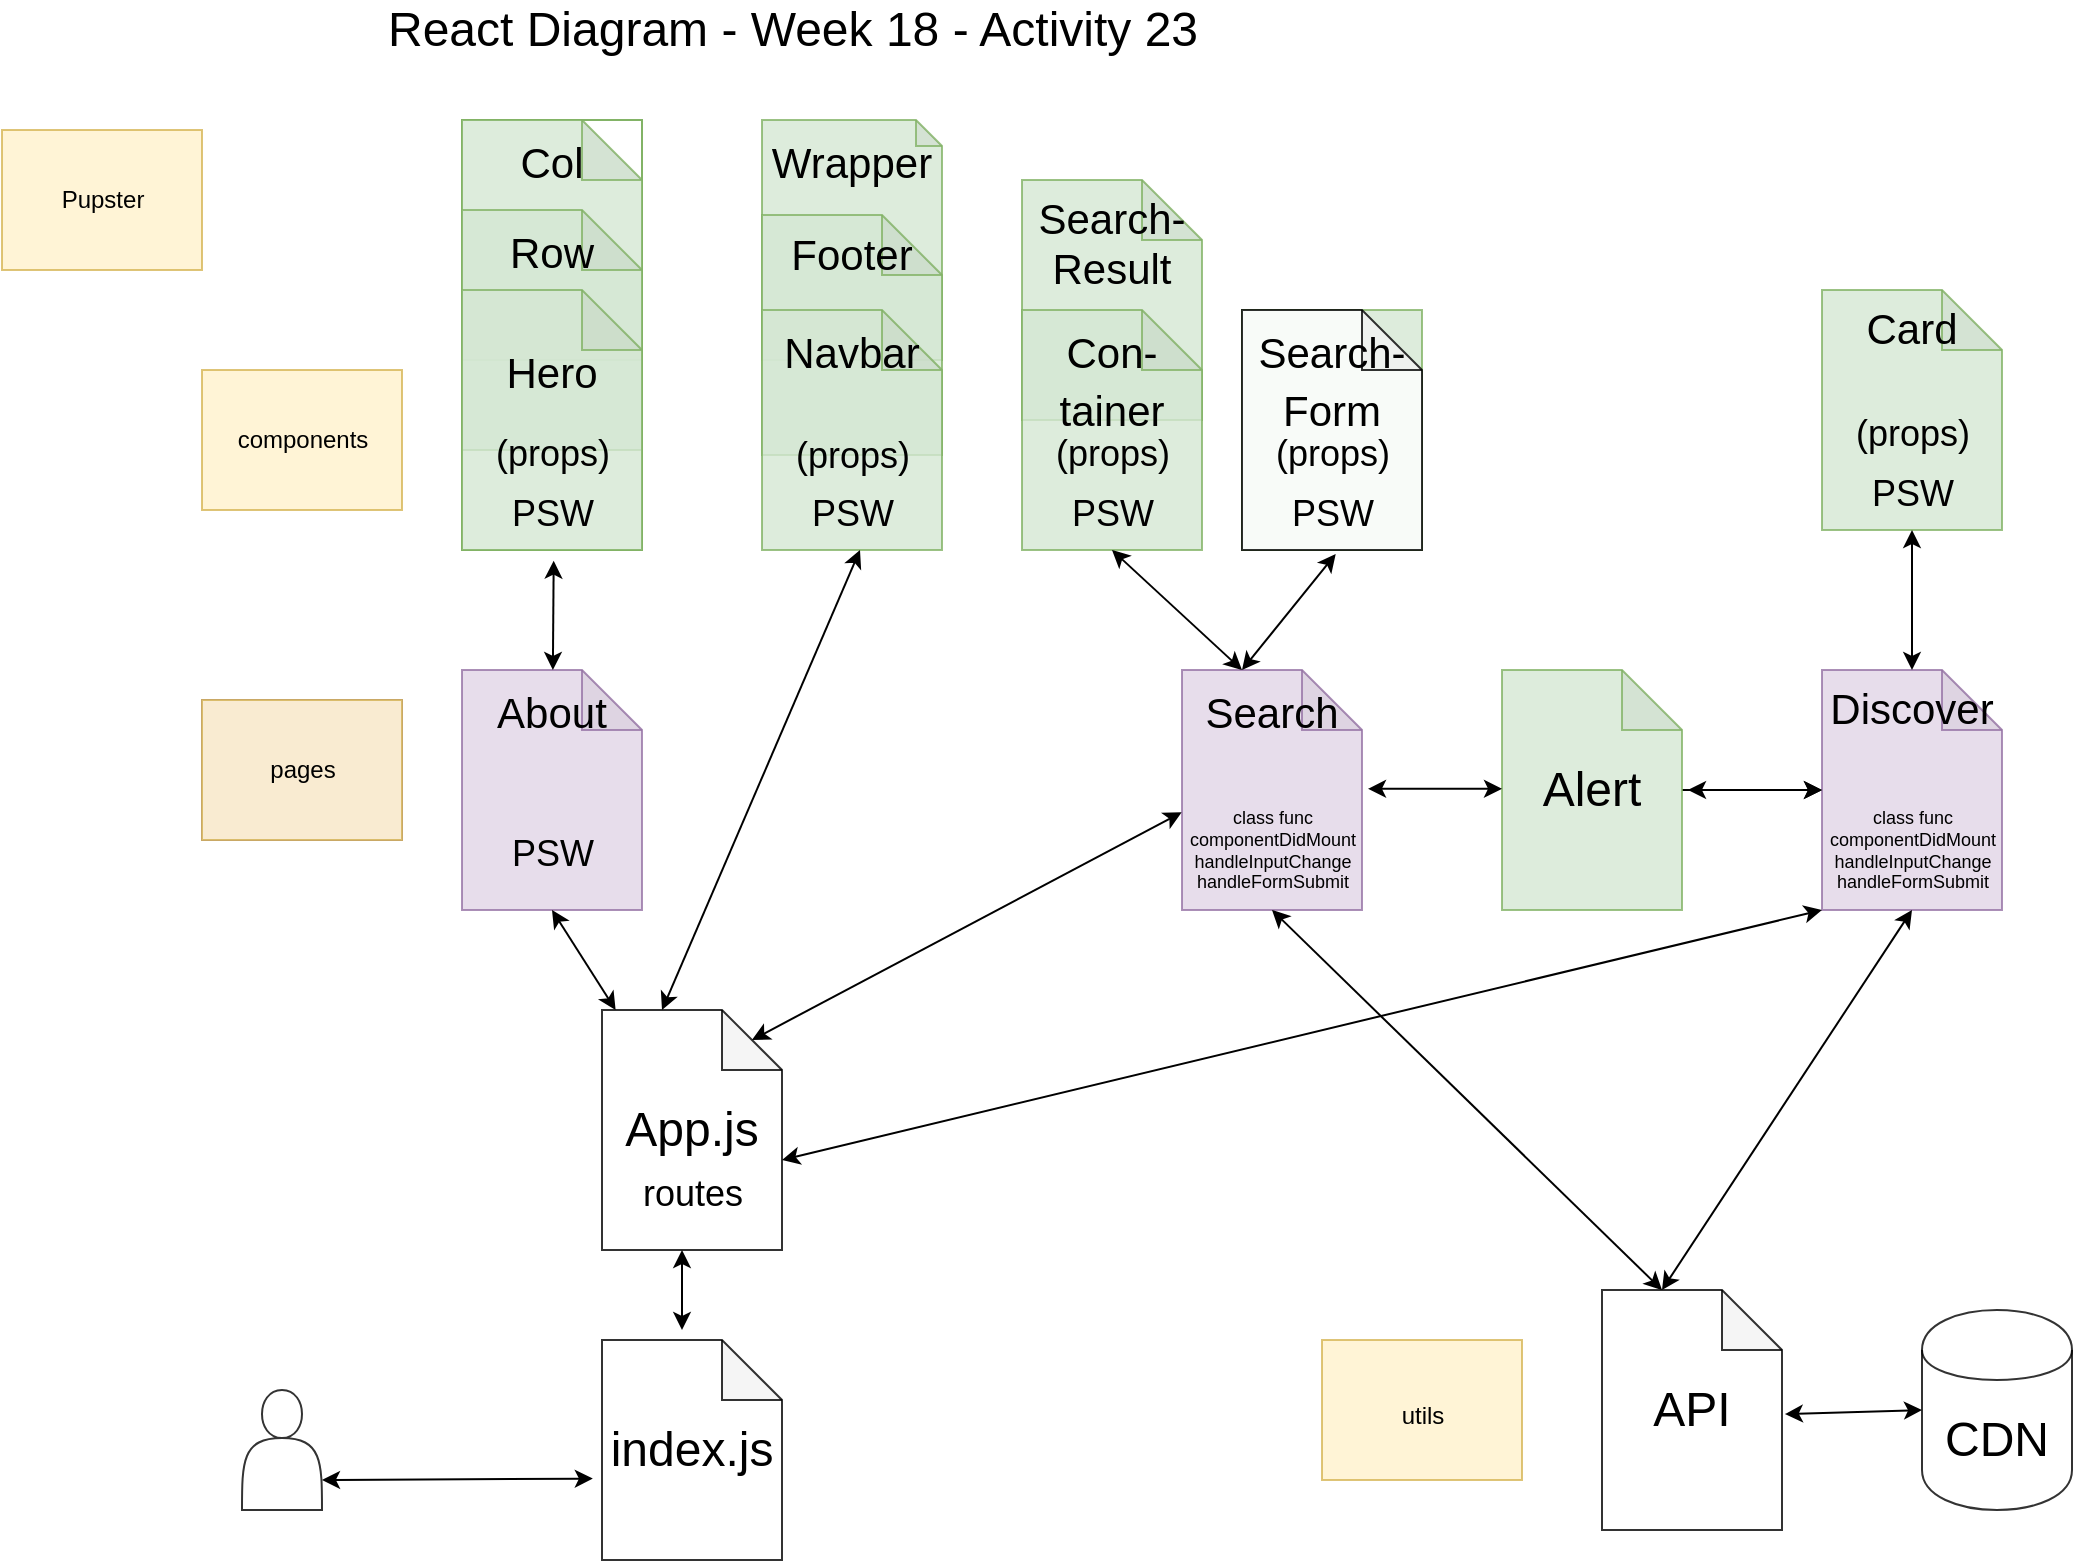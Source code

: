 <mxfile version="13.2.1" type="github">
  <diagram id="ovLufhgYYAJsv14iE1V-" name="Page-1">
    <mxGraphModel dx="1221" dy="940" grid="1" gridSize="10" guides="1" tooltips="1" connect="1" arrows="1" fold="1" page="1" pageScale="1" pageWidth="1100" pageHeight="850" math="0" shadow="0">
      <root>
        <mxCell id="0" />
        <mxCell id="1" parent="0" />
        <mxCell id="mtFovxy9MhyzxlUuzQmF-48" value="&lt;font style=&quot;font-size: 21px&quot;&gt;Wrapper&lt;/font&gt;" style="shape=note;whiteSpace=wrap;html=1;backgroundOutline=1;darkOpacity=0.05;fontSize=24;opacity=80;verticalAlign=top;size=13;fillColor=#d5e8d4;strokeColor=#82b366;" vertex="1" parent="1">
          <mxGeometry x="410" y="65" width="90" height="120" as="geometry" />
        </mxCell>
        <mxCell id="mtFovxy9MhyzxlUuzQmF-2" value="" style="group" vertex="1" connectable="0" parent="1">
          <mxGeometry x="30" y="70" width="100" height="70" as="geometry" />
        </mxCell>
        <mxCell id="yHwTe9zug0kXlLt8LPYq-1" value="" style="rounded=0;whiteSpace=wrap;html=1;fillColor=#fff2cc;strokeColor=#d6b656;opacity=80;movable=0;resizable=0;rotatable=0;deletable=0;editable=0;connectable=0;" parent="mtFovxy9MhyzxlUuzQmF-2" vertex="1">
          <mxGeometry width="100" height="70" as="geometry" />
        </mxCell>
        <mxCell id="mtFovxy9MhyzxlUuzQmF-1" value="Pupster" style="text;html=1;resizable=1;autosize=1;align=center;verticalAlign=middle;points=[];fillColor=none;strokeColor=none;rounded=0;opacity=80;movable=1;rotatable=1;deletable=1;editable=1;connectable=1;container=1;" vertex="1" parent="mtFovxy9MhyzxlUuzQmF-2">
          <mxGeometry x="20" y="25" width="60" height="20" as="geometry" />
        </mxCell>
        <mxCell id="mtFovxy9MhyzxlUuzQmF-3" value="React Diagram - Week 18 - Activity 23" style="text;html=1;resizable=0;autosize=1;align=center;verticalAlign=middle;points=[];fillColor=none;strokeColor=none;rounded=0;opacity=80;fontSize=24;" vertex="1" parent="1">
          <mxGeometry x="215" y="5" width="420" height="30" as="geometry" />
        </mxCell>
        <mxCell id="mtFovxy9MhyzxlUuzQmF-25" value="" style="group" vertex="1" connectable="0" parent="1">
          <mxGeometry x="130" y="190" width="100" height="70" as="geometry" />
        </mxCell>
        <mxCell id="mtFovxy9MhyzxlUuzQmF-26" value="" style="rounded=0;whiteSpace=wrap;html=1;fillColor=#fff2cc;strokeColor=#d6b656;opacity=80;movable=0;resizable=0;rotatable=0;deletable=0;editable=0;connectable=0;" vertex="1" parent="mtFovxy9MhyzxlUuzQmF-25">
          <mxGeometry width="100" height="70" as="geometry" />
        </mxCell>
        <mxCell id="mtFovxy9MhyzxlUuzQmF-27" value="components" style="text;html=1;resizable=1;autosize=1;align=center;verticalAlign=middle;points=[];fillColor=none;strokeColor=none;rounded=0;opacity=80;movable=1;rotatable=1;deletable=1;editable=1;connectable=1;container=1;" vertex="1" parent="mtFovxy9MhyzxlUuzQmF-25">
          <mxGeometry y="25" width="100" height="20" as="geometry" />
        </mxCell>
        <mxCell id="mtFovxy9MhyzxlUuzQmF-31" value="" style="group;fillColor=#e1d5e7;strokeColor=#9673a6;" vertex="1" connectable="0" parent="1">
          <mxGeometry x="130" y="355" width="100" height="70" as="geometry" />
        </mxCell>
        <mxCell id="mtFovxy9MhyzxlUuzQmF-29" value="" style="rounded=0;whiteSpace=wrap;html=1;fillColor=#fff2cc;strokeColor=#d6b656;opacity=80;movable=0;resizable=0;rotatable=0;deletable=0;editable=0;connectable=0;" vertex="1" parent="mtFovxy9MhyzxlUuzQmF-31">
          <mxGeometry width="100" height="70" as="geometry" />
        </mxCell>
        <mxCell id="mtFovxy9MhyzxlUuzQmF-30" value="pages" style="text;html=1;resizable=1;autosize=1;align=center;verticalAlign=middle;points=[];fillColor=none;strokeColor=none;rounded=0;opacity=80;movable=1;rotatable=1;deletable=1;editable=1;connectable=1;container=0;" vertex="1" parent="mtFovxy9MhyzxlUuzQmF-31">
          <mxGeometry x="25" y="25" width="50" height="20" as="geometry" />
        </mxCell>
        <mxCell id="mtFovxy9MhyzxlUuzQmF-33" value="" style="group" vertex="1" connectable="0" parent="1">
          <mxGeometry x="690" y="675" width="100" height="70" as="geometry" />
        </mxCell>
        <mxCell id="mtFovxy9MhyzxlUuzQmF-34" value="" style="rounded=0;whiteSpace=wrap;html=1;fillColor=#fff2cc;strokeColor=#d6b656;opacity=80;movable=0;resizable=0;rotatable=0;deletable=0;editable=0;connectable=0;" vertex="1" parent="mtFovxy9MhyzxlUuzQmF-33">
          <mxGeometry width="100" height="70" as="geometry" />
        </mxCell>
        <mxCell id="mtFovxy9MhyzxlUuzQmF-35" value="utils" style="text;html=1;resizable=1;autosize=1;align=center;verticalAlign=middle;points=[];fillColor=none;strokeColor=none;rounded=0;opacity=80;movable=1;rotatable=1;deletable=1;editable=1;connectable=1;container=1;" vertex="1" parent="mtFovxy9MhyzxlUuzQmF-33">
          <mxGeometry x="25" y="25" width="50" height="25" as="geometry" />
        </mxCell>
        <mxCell id="mtFovxy9MhyzxlUuzQmF-36" value="&lt;font style=&quot;font-size: 21px&quot;&gt;About&lt;/font&gt;" style="shape=note;whiteSpace=wrap;html=1;backgroundOutline=1;darkOpacity=0.05;fontSize=24;opacity=80;fillColor=#e1d5e7;strokeColor=#9673a6;verticalAlign=top;" vertex="1" parent="1">
          <mxGeometry x="260" y="340" width="90" height="120" as="geometry" />
        </mxCell>
        <mxCell id="mtFovxy9MhyzxlUuzQmF-37" value="&lt;font style=&quot;font-size: 21px&quot;&gt;Search&lt;/font&gt;" style="shape=note;whiteSpace=wrap;html=1;backgroundOutline=1;darkOpacity=0.05;fontSize=24;opacity=80;fillColor=#e1d5e7;strokeColor=#9673a6;verticalAlign=top;" vertex="1" parent="1">
          <mxGeometry x="620" y="340" width="90" height="120" as="geometry" />
        </mxCell>
        <mxCell id="mtFovxy9MhyzxlUuzQmF-38" value="Discover" style="shape=note;whiteSpace=wrap;html=1;backgroundOutline=1;darkOpacity=0.05;fontSize=21;opacity=80;fillColor=#e1d5e7;strokeColor=#9673a6;verticalAlign=top;" vertex="1" parent="1">
          <mxGeometry x="940" y="340" width="90" height="120" as="geometry" />
        </mxCell>
        <mxCell id="mtFovxy9MhyzxlUuzQmF-39" value="API" style="shape=note;whiteSpace=wrap;html=1;backgroundOutline=1;darkOpacity=0.05;fontSize=24;opacity=80;" vertex="1" parent="1">
          <mxGeometry x="830" y="650" width="90" height="120" as="geometry" />
        </mxCell>
        <mxCell id="mtFovxy9MhyzxlUuzQmF-40" value="Card" style="shape=note;whiteSpace=wrap;html=1;backgroundOutline=1;darkOpacity=0.05;fontSize=21;opacity=80;verticalAlign=top;fillColor=#d5e8d4;strokeColor=#82b366;" vertex="1" parent="1">
          <mxGeometry x="940" y="150" width="90" height="120" as="geometry" />
        </mxCell>
        <mxCell id="mtFovxy9MhyzxlUuzQmF-99" value="" style="edgeStyle=orthogonalEdgeStyle;rounded=0;orthogonalLoop=1;jettySize=auto;html=1;fontSize=21;" edge="1" parent="1" source="mtFovxy9MhyzxlUuzQmF-41" target="mtFovxy9MhyzxlUuzQmF-38">
          <mxGeometry relative="1" as="geometry" />
        </mxCell>
        <mxCell id="mtFovxy9MhyzxlUuzQmF-41" value="Alert" style="shape=note;whiteSpace=wrap;html=1;backgroundOutline=1;darkOpacity=0.05;fontSize=24;opacity=80;fillColor=#d5e8d4;strokeColor=#82b366;" vertex="1" parent="1">
          <mxGeometry x="780" y="340" width="90" height="120" as="geometry" />
        </mxCell>
        <mxCell id="mtFovxy9MhyzxlUuzQmF-43" value="App.js" style="shape=note;whiteSpace=wrap;html=1;backgroundOutline=1;darkOpacity=0.05;fontSize=24;opacity=80;" vertex="1" parent="1">
          <mxGeometry x="330" y="510" width="90" height="120" as="geometry" />
        </mxCell>
        <mxCell id="mtFovxy9MhyzxlUuzQmF-44" value="Footer" style="shape=note;whiteSpace=wrap;html=1;backgroundOutline=1;darkOpacity=0.05;fontSize=21;opacity=80;verticalAlign=top;fillColor=#d5e8d4;strokeColor=#82b366;" vertex="1" parent="1">
          <mxGeometry x="410" y="112.5" width="90" height="120" as="geometry" />
        </mxCell>
        <mxCell id="mtFovxy9MhyzxlUuzQmF-45" value="&lt;font style=&quot;font-size: 21px&quot;&gt;Navbar&lt;/font&gt;" style="shape=note;whiteSpace=wrap;html=1;backgroundOutline=1;darkOpacity=0.05;fontSize=24;opacity=80;verticalAlign=top;fillColor=#d5e8d4;strokeColor=#82b366;" vertex="1" parent="1">
          <mxGeometry x="410" y="160" width="90" height="120" as="geometry" />
        </mxCell>
        <mxCell id="mtFovxy9MhyzxlUuzQmF-46" value="Search-&lt;br style=&quot;font-size: 21px;&quot;&gt;Result" style="shape=note;whiteSpace=wrap;html=1;backgroundOutline=1;darkOpacity=0.05;fontSize=21;opacity=80;verticalAlign=top;fillColor=#d5e8d4;strokeColor=#82b366;" vertex="1" parent="1">
          <mxGeometry x="540" y="95" width="90" height="120" as="geometry" />
        </mxCell>
        <mxCell id="mtFovxy9MhyzxlUuzQmF-47" value="&lt;font style=&quot;font-size: 21px&quot;&gt;Con-tainer&lt;/font&gt;" style="shape=note;whiteSpace=wrap;html=1;backgroundOutline=1;darkOpacity=0.05;fontSize=24;opacity=80;verticalAlign=top;fillColor=#d5e8d4;strokeColor=#82b366;" vertex="1" parent="1">
          <mxGeometry x="540" y="160" width="90" height="120" as="geometry" />
        </mxCell>
        <mxCell id="mtFovxy9MhyzxlUuzQmF-54" value="" style="group;verticalAlign=top;fillColor=#FFFFFF;strokeColor=#82b366;" vertex="1" connectable="0" parent="1">
          <mxGeometry x="260" y="65" width="90" height="215" as="geometry" />
        </mxCell>
        <mxCell id="mtFovxy9MhyzxlUuzQmF-49" value="&lt;font style=&quot;font-size: 21px&quot;&gt;Col&lt;/font&gt;" style="shape=note;whiteSpace=wrap;html=1;backgroundOutline=1;darkOpacity=0.05;fontSize=24;opacity=80;verticalAlign=top;container=1;fillColor=#d5e8d4;strokeColor=#82b366;" vertex="1" parent="mtFovxy9MhyzxlUuzQmF-54">
          <mxGeometry width="90" height="120" as="geometry" />
        </mxCell>
        <mxCell id="mtFovxy9MhyzxlUuzQmF-51" value="&lt;font style=&quot;font-size: 21px&quot;&gt;Row&lt;/font&gt;" style="shape=note;whiteSpace=wrap;html=1;backgroundOutline=1;darkOpacity=0.05;fontSize=24;opacity=80;verticalAlign=top;fillColor=#d5e8d4;strokeColor=#82b366;" vertex="1" parent="mtFovxy9MhyzxlUuzQmF-54">
          <mxGeometry y="45" width="90" height="120" as="geometry" />
        </mxCell>
        <mxCell id="mtFovxy9MhyzxlUuzQmF-50" value="&lt;p style=&quot;line-height: 80%&quot;&gt;&lt;font style=&quot;font-size: 21px&quot;&gt;Hero&lt;/font&gt;&lt;br&gt;&lt;/p&gt;" style="shape=note;whiteSpace=wrap;html=1;backgroundOutline=1;darkOpacity=0.05;fontSize=24;opacity=80;labelPosition=center;verticalLabelPosition=middle;align=center;verticalAlign=top;fillColor=#d5e8d4;strokeColor=#82b366;" vertex="1" parent="mtFovxy9MhyzxlUuzQmF-54">
          <mxGeometry y="85" width="90" height="130" as="geometry" />
        </mxCell>
        <mxCell id="mtFovxy9MhyzxlUuzQmF-74" value="" style="group" vertex="1" connectable="0" parent="mtFovxy9MhyzxlUuzQmF-54">
          <mxGeometry x="10" y="145" width="70" height="70" as="geometry" />
        </mxCell>
        <mxCell id="mtFovxy9MhyzxlUuzQmF-57" value="&lt;font style=&quot;font-size: 18px&quot;&gt;(props)&lt;/font&gt;" style="text;html=1;resizable=0;autosize=1;align=center;verticalAlign=middle;points=[];fillColor=none;strokeColor=none;rounded=0;fontSize=24;opacity=80;" vertex="1" parent="mtFovxy9MhyzxlUuzQmF-74">
          <mxGeometry width="70" height="40" as="geometry" />
        </mxCell>
        <mxCell id="mtFovxy9MhyzxlUuzQmF-58" value="&lt;span style=&quot;font-size: 18px&quot;&gt;PSW&lt;/span&gt;&lt;span style=&quot;color: rgba(0 , 0 , 0 , 0) ; font-family: monospace ; font-size: 0px&quot;&gt;%3CmxGraphModel%3E%3Croot%3E%3CmxCell%20id%3D%220%22%2F%3E%3CmxCell%20id%3D%221%22%20parent%3D%220%22%2F%3E%3CmxCell%20id%3D%222%22%20value%3D%22%26lt%3Bfont%20style%3D%26quot%3Bfont-size%3A%2018px%26quot%3B%26gt%3B(props)%26lt%3B%2Ffont%26gt%3B%22%20style%3D%22text%3Bhtml%3D1%3Bresizable%3D0%3Bautosize%3D1%3Balign%3Dcenter%3BverticalAlign%3Dmiddle%3Bpoints%3D%5B%5D%3BfillColor%3Dnone%3BstrokeColor%3Dnone%3Brounded%3D0%3BfontSize%3D24%3Bopacity%3D80%3B%22%20vertex%3D%221%22%20parent%3D%221%22%3E%3CmxGeometry%20x%3D%22270%22%20y%3D%22260%22%20width%3D%2270%22%20height%3D%2240%22%20as%3D%22geometry%22%2F%3E%3C%2FmxCell%3E%3C%2Froot%3E%3C%2FmxGraphModel%3E&lt;/span&gt;" style="text;html=1;resizable=0;autosize=1;align=center;verticalAlign=middle;points=[];fillColor=none;strokeColor=none;rounded=0;fontSize=24;opacity=80;" vertex="1" parent="mtFovxy9MhyzxlUuzQmF-74">
          <mxGeometry x="5" y="30" width="60" height="40" as="geometry" />
        </mxCell>
        <mxCell id="mtFovxy9MhyzxlUuzQmF-60" value="" style="endArrow=classic;startArrow=classic;html=1;fontSize=24;entryX=0.5;entryY=1;entryDx=0;entryDy=0;entryPerimeter=0;exitX=0;exitY=0;exitDx=30;exitDy=0;exitPerimeter=0;" edge="1" parent="1" source="mtFovxy9MhyzxlUuzQmF-39" target="mtFovxy9MhyzxlUuzQmF-38">
          <mxGeometry width="50" height="50" relative="1" as="geometry">
            <mxPoint x="260" y="590" as="sourcePoint" />
            <mxPoint x="310" y="540" as="targetPoint" />
          </mxGeometry>
        </mxCell>
        <mxCell id="mtFovxy9MhyzxlUuzQmF-61" value="" style="endArrow=classic;startArrow=classic;html=1;fontSize=24;exitX=0;exitY=0;exitDx=30;exitDy=0;exitPerimeter=0;entryX=0.5;entryY=1;entryDx=0;entryDy=0;entryPerimeter=0;" edge="1" parent="1" source="mtFovxy9MhyzxlUuzQmF-39" target="mtFovxy9MhyzxlUuzQmF-37">
          <mxGeometry width="50" height="50" relative="1" as="geometry">
            <mxPoint x="340" y="710" as="sourcePoint" />
            <mxPoint x="670" y="495" as="targetPoint" />
          </mxGeometry>
        </mxCell>
        <mxCell id="mtFovxy9MhyzxlUuzQmF-62" value="" style="endArrow=classic;startArrow=classic;html=1;fontSize=24;entryX=0.514;entryY=1.134;entryDx=0;entryDy=0;entryPerimeter=0;" edge="1" parent="1" source="mtFovxy9MhyzxlUuzQmF-36" target="mtFovxy9MhyzxlUuzQmF-58">
          <mxGeometry width="50" height="50" relative="1" as="geometry">
            <mxPoint x="260" y="400" as="sourcePoint" />
            <mxPoint x="310" y="350" as="targetPoint" />
          </mxGeometry>
        </mxCell>
        <mxCell id="mtFovxy9MhyzxlUuzQmF-65" value="index.js" style="shape=note;whiteSpace=wrap;html=1;backgroundOutline=1;darkOpacity=0.05;fontSize=24;opacity=80;" vertex="1" parent="1">
          <mxGeometry x="330" y="675" width="90" height="110" as="geometry" />
        </mxCell>
        <mxCell id="mtFovxy9MhyzxlUuzQmF-66" value="" style="endArrow=classic;startArrow=classic;html=1;fontSize=24;" edge="1" parent="1">
          <mxGeometry width="50" height="50" relative="1" as="geometry">
            <mxPoint x="370" y="670" as="sourcePoint" />
            <mxPoint x="370" y="630" as="targetPoint" />
          </mxGeometry>
        </mxCell>
        <mxCell id="mtFovxy9MhyzxlUuzQmF-68" value="" style="endArrow=classic;startArrow=classic;html=1;fontSize=24;entryX=0.5;entryY=1;entryDx=0;entryDy=0;entryPerimeter=0;" edge="1" parent="1" source="mtFovxy9MhyzxlUuzQmF-43" target="mtFovxy9MhyzxlUuzQmF-36">
          <mxGeometry width="50" height="50" relative="1" as="geometry">
            <mxPoint x="460" y="490" as="sourcePoint" />
            <mxPoint x="510" y="440" as="targetPoint" />
          </mxGeometry>
        </mxCell>
        <mxCell id="mtFovxy9MhyzxlUuzQmF-70" value="&lt;span style=&quot;font-size: 18px&quot;&gt;PSW&lt;/span&gt;&lt;span style=&quot;color: rgba(0 , 0 , 0 , 0) ; font-family: monospace ; font-size: 0px&quot;&gt;%3CmxGraphModel%3E%3Croot%3E%3CmxCell%20id%3D%220%22%2F%3E%3CmxCell%20id%3D%221%22%20parent%3D%220%22%2F%3E%3CmxCell%20id%3D%222%22%20value%3D%22%26lt%3Bfont%20style%3D%26quot%3Bfont-size%3A%2018px%26quot%3B%26gt%3B(props)%26lt%3B%2Ffont%26gt%3B%22%20style%3D%22text%3Bhtml%3D1%3Bresizable%3D0%3Bautosize%3D1%3Balign%3Dcenter%3BverticalAlign%3Dmiddle%3Bpoints%3D%5B%5D%3BfillColor%3Dnone%3BstrokeColor%3Dnone%3Brounded%3D0%3BfontSize%3D24%3Bopacity%3D80%3B%22%20vertex%3D%221%22%20parent%3D%221%22%3E%3CmxGeometry%20x%3D%22270%22%20y%3D%22260%22%20width%3D%2270%22%20height%3D%2240%22%20as%3D%22geometry%22%2F%3E%3C%2FmxCell%3E%3C%2Froot%3E%3C%2FmxGraphModel%3E&lt;/span&gt;" style="text;html=1;resizable=0;autosize=1;align=center;verticalAlign=middle;points=[];fillColor=none;strokeColor=none;rounded=0;fontSize=24;opacity=80;" vertex="1" parent="1">
          <mxGeometry x="275" y="410" width="60" height="40" as="geometry" />
        </mxCell>
        <mxCell id="mtFovxy9MhyzxlUuzQmF-71" value="" style="endArrow=classic;startArrow=classic;html=1;fontSize=24;entryX=-0.002;entryY=0.593;entryDx=0;entryDy=0;entryPerimeter=0;exitX=0;exitY=0;exitDx=75;exitDy=15;exitPerimeter=0;" edge="1" parent="1" source="mtFovxy9MhyzxlUuzQmF-43" target="mtFovxy9MhyzxlUuzQmF-37">
          <mxGeometry width="50" height="50" relative="1" as="geometry">
            <mxPoint x="230" y="520" as="sourcePoint" />
            <mxPoint x="510" y="440" as="targetPoint" />
          </mxGeometry>
        </mxCell>
        <mxCell id="mtFovxy9MhyzxlUuzQmF-75" value="" style="group;verticalAlign=top;" vertex="1" connectable="0" parent="1">
          <mxGeometry x="420" y="210" width="70" height="70" as="geometry" />
        </mxCell>
        <mxCell id="mtFovxy9MhyzxlUuzQmF-76" value="&lt;span style=&quot;font-size: 18px&quot;&gt;(props)&lt;/span&gt;" style="text;html=1;resizable=0;autosize=1;align=center;verticalAlign=top;points=[];fillColor=none;strokeColor=none;rounded=0;fontSize=24;opacity=80;" vertex="1" parent="mtFovxy9MhyzxlUuzQmF-75">
          <mxGeometry width="70" height="40" as="geometry" />
        </mxCell>
        <mxCell id="mtFovxy9MhyzxlUuzQmF-77" value="&lt;span style=&quot;font-size: 18px&quot;&gt;PSW&lt;/span&gt;&lt;span style=&quot;color: rgba(0 , 0 , 0 , 0) ; font-family: monospace ; font-size: 0px&quot;&gt;%3CmxGraphModel%3E%3Croot%3E%3CmxCell%20id%3D%220%22%2F%3E%3CmxCell%20id%3D%221%22%20parent%3D%220%22%2F%3E%3CmxCell%20id%3D%222%22%20value%3D%22%26lt%3Bfont%20style%3D%26quot%3Bfont-size%3A%2018px%26quot%3B%26gt%3B(props)%26lt%3B%2Ffont%26gt%3B%22%20style%3D%22text%3Bhtml%3D1%3Bresizable%3D0%3Bautosize%3D1%3Balign%3Dcenter%3BverticalAlign%3Dmiddle%3Bpoints%3D%5B%5D%3BfillColor%3Dnone%3BstrokeColor%3Dnone%3Brounded%3D0%3BfontSize%3D24%3Bopacity%3D80%3B%22%20vertex%3D%221%22%20parent%3D%221%22%3E%3CmxGeometry%20x%3D%22270%22%20y%3D%22260%22%20width%3D%2270%22%20height%3D%2240%22%20as%3D%22geometry%22%2F%3E%3C%2FmxCell%3E%3C%2Froot%3E%3C%2FmxGraphModel%3E&lt;/span&gt;" style="text;html=1;resizable=0;autosize=1;align=center;verticalAlign=middle;points=[];fillColor=none;strokeColor=none;rounded=0;fontSize=24;opacity=80;" vertex="1" parent="mtFovxy9MhyzxlUuzQmF-75">
          <mxGeometry x="5" y="30" width="60" height="40" as="geometry" />
        </mxCell>
        <mxCell id="mtFovxy9MhyzxlUuzQmF-78" value="" style="endArrow=classic;startArrow=classic;html=1;fontSize=24;exitX=0;exitY=0;exitDx=30;exitDy=0;exitPerimeter=0;" edge="1" parent="1" source="mtFovxy9MhyzxlUuzQmF-43">
          <mxGeometry width="50" height="50" relative="1" as="geometry">
            <mxPoint x="230" y="520" as="sourcePoint" />
            <mxPoint x="459" y="280" as="targetPoint" />
          </mxGeometry>
        </mxCell>
        <mxCell id="mtFovxy9MhyzxlUuzQmF-80" value="" style="endArrow=classic;startArrow=classic;html=1;fontSize=24;entryX=0;entryY=1;entryDx=0;entryDy=0;entryPerimeter=0;exitX=0;exitY=0;exitDx=90;exitDy=75;exitPerimeter=0;" edge="1" parent="1" source="mtFovxy9MhyzxlUuzQmF-43" target="mtFovxy9MhyzxlUuzQmF-38">
          <mxGeometry width="50" height="50" relative="1" as="geometry">
            <mxPoint x="415" y="535" as="sourcePoint" />
            <mxPoint x="629.82" y="421.16" as="targetPoint" />
          </mxGeometry>
        </mxCell>
        <mxCell id="mtFovxy9MhyzxlUuzQmF-81" value="" style="shape=actor;whiteSpace=wrap;html=1;fontSize=24;opacity=80;" vertex="1" parent="1">
          <mxGeometry x="150" y="700" width="40" height="60" as="geometry" />
        </mxCell>
        <mxCell id="mtFovxy9MhyzxlUuzQmF-82" value="" style="endArrow=classic;startArrow=classic;html=1;fontSize=24;entryX=-0.051;entryY=0.63;entryDx=0;entryDy=0;entryPerimeter=0;" edge="1" parent="1" target="mtFovxy9MhyzxlUuzQmF-65">
          <mxGeometry width="50" height="50" relative="1" as="geometry">
            <mxPoint x="190" y="745" as="sourcePoint" />
            <mxPoint x="240" y="695" as="targetPoint" />
          </mxGeometry>
        </mxCell>
        <mxCell id="mtFovxy9MhyzxlUuzQmF-83" value="CDN" style="shape=cylinder;whiteSpace=wrap;html=1;boundedLbl=1;backgroundOutline=1;fontSize=24;opacity=80;" vertex="1" parent="1">
          <mxGeometry x="990" y="660" width="75" height="100" as="geometry" />
        </mxCell>
        <mxCell id="mtFovxy9MhyzxlUuzQmF-85" value="&lt;span style=&quot;font-size: 18px&quot;&gt;routes&lt;/span&gt;" style="text;html=1;resizable=0;autosize=1;align=center;verticalAlign=middle;points=[];fillColor=none;strokeColor=none;rounded=0;fontSize=24;opacity=80;" vertex="1" parent="1">
          <mxGeometry x="340" y="580" width="70" height="40" as="geometry" />
        </mxCell>
        <mxCell id="mtFovxy9MhyzxlUuzQmF-86" value="&lt;span style=&quot;font-size: 9px;&quot;&gt;class func&lt;br style=&quot;font-size: 9px;&quot;&gt;componentDidMount&lt;br style=&quot;font-size: 9px;&quot;&gt;handleInputChange&lt;br style=&quot;font-size: 9px;&quot;&gt;handleFormSubmit&lt;br style=&quot;font-size: 9px;&quot;&gt;&lt;/span&gt;" style="text;html=1;resizable=0;autosize=1;align=center;verticalAlign=middle;points=[];fillColor=none;strokeColor=none;rounded=0;fontSize=9;opacity=80;" vertex="1" parent="1">
          <mxGeometry x="615" y="405" width="100" height="50" as="geometry" />
        </mxCell>
        <mxCell id="mtFovxy9MhyzxlUuzQmF-87" value="" style="group" vertex="1" connectable="0" parent="1">
          <mxGeometry x="550" y="210" width="70" height="70" as="geometry" />
        </mxCell>
        <mxCell id="mtFovxy9MhyzxlUuzQmF-88" value="&lt;font style=&quot;font-size: 18px&quot;&gt;(props)&lt;/font&gt;" style="text;html=1;resizable=0;autosize=1;align=center;verticalAlign=middle;points=[];fillColor=none;strokeColor=none;rounded=0;fontSize=24;opacity=80;" vertex="1" parent="mtFovxy9MhyzxlUuzQmF-87">
          <mxGeometry width="70" height="40" as="geometry" />
        </mxCell>
        <mxCell id="mtFovxy9MhyzxlUuzQmF-89" value="&lt;span style=&quot;font-size: 18px&quot;&gt;PSW&lt;/span&gt;&lt;span style=&quot;color: rgba(0 , 0 , 0 , 0) ; font-family: monospace ; font-size: 0px&quot;&gt;%3CmxGraphModel%3E%3Croot%3E%3CmxCell%20id%3D%220%22%2F%3E%3CmxCell%20id%3D%221%22%20parent%3D%220%22%2F%3E%3CmxCell%20id%3D%222%22%20value%3D%22%26lt%3Bfont%20style%3D%26quot%3Bfont-size%3A%2018px%26quot%3B%26gt%3B(props)%26lt%3B%2Ffont%26gt%3B%22%20style%3D%22text%3Bhtml%3D1%3Bresizable%3D0%3Bautosize%3D1%3Balign%3Dcenter%3BverticalAlign%3Dmiddle%3Bpoints%3D%5B%5D%3BfillColor%3Dnone%3BstrokeColor%3Dnone%3Brounded%3D0%3BfontSize%3D24%3Bopacity%3D80%3B%22%20vertex%3D%221%22%20parent%3D%221%22%3E%3CmxGeometry%20x%3D%22270%22%20y%3D%22260%22%20width%3D%2270%22%20height%3D%2240%22%20as%3D%22geometry%22%2F%3E%3C%2FmxCell%3E%3C%2Froot%3E%3C%2FmxGraphModel%3E&lt;/span&gt;" style="text;html=1;resizable=0;autosize=1;align=center;verticalAlign=middle;points=[];fillColor=none;strokeColor=none;rounded=0;fontSize=24;opacity=80;" vertex="1" parent="mtFovxy9MhyzxlUuzQmF-87">
          <mxGeometry x="5" y="30" width="60" height="40" as="geometry" />
        </mxCell>
        <mxCell id="mtFovxy9MhyzxlUuzQmF-90" value="" style="endArrow=classic;startArrow=classic;html=1;fontSize=24;entryX=0;entryY=0;entryDx=30;entryDy=0;entryPerimeter=0;" edge="1" parent="1" target="mtFovxy9MhyzxlUuzQmF-37">
          <mxGeometry width="50" height="50" relative="1" as="geometry">
            <mxPoint x="585" y="280" as="sourcePoint" />
            <mxPoint x="640" y="330" as="targetPoint" />
          </mxGeometry>
        </mxCell>
        <mxCell id="mtFovxy9MhyzxlUuzQmF-95" value="" style="group;fillColor=#d5e8d4;strokeColor=#82b366;opacity=80;" vertex="1" connectable="0" parent="1">
          <mxGeometry x="650" y="160" width="90" height="120" as="geometry" />
        </mxCell>
        <mxCell id="mtFovxy9MhyzxlUuzQmF-42" value="&lt;font style=&quot;font-size: 21px&quot;&gt;Search-Form&lt;/font&gt;" style="shape=note;whiteSpace=wrap;html=1;backgroundOutline=1;darkOpacity=0.05;fontSize=24;opacity=80;verticalAlign=top;" vertex="1" parent="mtFovxy9MhyzxlUuzQmF-95">
          <mxGeometry width="90" height="120" as="geometry" />
        </mxCell>
        <mxCell id="mtFovxy9MhyzxlUuzQmF-91" value="" style="group" vertex="1" connectable="0" parent="mtFovxy9MhyzxlUuzQmF-95">
          <mxGeometry x="10" y="50" width="70" height="70" as="geometry" />
        </mxCell>
        <mxCell id="mtFovxy9MhyzxlUuzQmF-92" value="&lt;font style=&quot;font-size: 18px&quot;&gt;(props)&lt;/font&gt;" style="text;html=1;resizable=0;autosize=1;align=center;verticalAlign=middle;points=[];fillColor=none;strokeColor=none;rounded=0;fontSize=24;opacity=80;" vertex="1" parent="mtFovxy9MhyzxlUuzQmF-91">
          <mxGeometry width="70" height="40" as="geometry" />
        </mxCell>
        <mxCell id="mtFovxy9MhyzxlUuzQmF-93" value="&lt;span style=&quot;font-size: 18px&quot;&gt;PSW&lt;/span&gt;&lt;span style=&quot;color: rgba(0 , 0 , 0 , 0) ; font-family: monospace ; font-size: 0px&quot;&gt;%3CmxGraphModel%3E%3Croot%3E%3CmxCell%20id%3D%220%22%2F%3E%3CmxCell%20id%3D%221%22%20parent%3D%220%22%2F%3E%3CmxCell%20id%3D%222%22%20value%3D%22%26lt%3Bfont%20style%3D%26quot%3Bfont-size%3A%2018px%26quot%3B%26gt%3B(props)%26lt%3B%2Ffont%26gt%3B%22%20style%3D%22text%3Bhtml%3D1%3Bresizable%3D0%3Bautosize%3D1%3Balign%3Dcenter%3BverticalAlign%3Dmiddle%3Bpoints%3D%5B%5D%3BfillColor%3Dnone%3BstrokeColor%3Dnone%3Brounded%3D0%3BfontSize%3D24%3Bopacity%3D80%3B%22%20vertex%3D%221%22%20parent%3D%221%22%3E%3CmxGeometry%20x%3D%22270%22%20y%3D%22260%22%20width%3D%2270%22%20height%3D%2240%22%20as%3D%22geometry%22%2F%3E%3C%2FmxCell%3E%3C%2Froot%3E%3C%2FmxGraphModel%3E&lt;/span&gt;" style="text;html=1;resizable=0;autosize=1;align=center;verticalAlign=middle;points=[];fillColor=none;strokeColor=none;rounded=0;fontSize=24;opacity=80;" vertex="1" parent="mtFovxy9MhyzxlUuzQmF-91">
          <mxGeometry x="5" y="30" width="60" height="40" as="geometry" />
        </mxCell>
        <mxCell id="mtFovxy9MhyzxlUuzQmF-96" value="" style="endArrow=classic;startArrow=classic;html=1;fontSize=24;entryX=0;entryY=0;entryDx=30;entryDy=0;entryPerimeter=0;exitX=0.531;exitY=1.051;exitDx=0;exitDy=0;exitPerimeter=0;" edge="1" parent="1" source="mtFovxy9MhyzxlUuzQmF-93" target="mtFovxy9MhyzxlUuzQmF-37">
          <mxGeometry width="50" height="50" relative="1" as="geometry">
            <mxPoint x="595" y="290" as="sourcePoint" />
            <mxPoint x="660" y="350" as="targetPoint" />
          </mxGeometry>
        </mxCell>
        <mxCell id="mtFovxy9MhyzxlUuzQmF-98" value="" style="endArrow=classic;startArrow=classic;html=1;fontSize=24;exitX=0;exitY=0.5;exitDx=0;exitDy=0;exitPerimeter=0;" edge="1" parent="1" source="mtFovxy9MhyzxlUuzQmF-38">
          <mxGeometry width="50" height="50" relative="1" as="geometry">
            <mxPoint x="920.0" y="352.04" as="sourcePoint" />
            <mxPoint x="873" y="400" as="targetPoint" />
          </mxGeometry>
        </mxCell>
        <mxCell id="mtFovxy9MhyzxlUuzQmF-101" value="" style="endArrow=classic;startArrow=classic;html=1;fontSize=24;exitX=0;exitY=0.5;exitDx=0;exitDy=0;exitPerimeter=0;" edge="1" parent="1">
          <mxGeometry width="50" height="50" relative="1" as="geometry">
            <mxPoint x="780" y="399.41" as="sourcePoint" />
            <mxPoint x="713" y="399.41" as="targetPoint" />
          </mxGeometry>
        </mxCell>
        <mxCell id="mtFovxy9MhyzxlUuzQmF-102" value="&lt;span style=&quot;font-size: 9px;&quot;&gt;class func&lt;br style=&quot;font-size: 9px;&quot;&gt;componentDidMount&lt;br style=&quot;font-size: 9px;&quot;&gt;handleInputChange&lt;br style=&quot;font-size: 9px;&quot;&gt;handleFormSubmit&lt;br style=&quot;font-size: 9px;&quot;&gt;&lt;/span&gt;" style="text;html=1;resizable=0;autosize=1;align=center;verticalAlign=middle;points=[];fillColor=none;strokeColor=none;rounded=0;fontSize=9;opacity=80;" vertex="1" parent="1">
          <mxGeometry x="935" y="405" width="100" height="50" as="geometry" />
        </mxCell>
        <mxCell id="mtFovxy9MhyzxlUuzQmF-105" value="" style="endArrow=classic;startArrow=classic;html=1;fontSize=24;exitX=1.016;exitY=0.517;exitDx=0;exitDy=0;exitPerimeter=0;entryX=0;entryY=0.5;entryDx=0;entryDy=0;" edge="1" parent="1" source="mtFovxy9MhyzxlUuzQmF-39" target="mtFovxy9MhyzxlUuzQmF-83">
          <mxGeometry width="50" height="50" relative="1" as="geometry">
            <mxPoint x="870" y="660" as="sourcePoint" />
            <mxPoint x="995" y="470" as="targetPoint" />
          </mxGeometry>
        </mxCell>
        <mxCell id="mtFovxy9MhyzxlUuzQmF-111" value="" style="endArrow=classic;startArrow=classic;html=1;fontSize=24;entryX=0.5;entryY=0;entryDx=0;entryDy=0;entryPerimeter=0;exitX=0.5;exitY=1;exitDx=0;exitDy=0;exitPerimeter=0;" edge="1" parent="1" source="mtFovxy9MhyzxlUuzQmF-40" target="mtFovxy9MhyzxlUuzQmF-38">
          <mxGeometry width="50" height="50" relative="1" as="geometry">
            <mxPoint x="706.86" y="292.04" as="sourcePoint" />
            <mxPoint x="660.0" y="350" as="targetPoint" />
          </mxGeometry>
        </mxCell>
        <mxCell id="mtFovxy9MhyzxlUuzQmF-112" value="" style="group" vertex="1" connectable="0" parent="1">
          <mxGeometry x="950" y="200" width="70" height="70" as="geometry" />
        </mxCell>
        <mxCell id="mtFovxy9MhyzxlUuzQmF-113" value="&lt;font style=&quot;font-size: 18px&quot;&gt;(props)&lt;/font&gt;" style="text;html=1;resizable=0;autosize=1;align=center;verticalAlign=middle;points=[];fillColor=none;strokeColor=none;rounded=0;fontSize=24;opacity=80;" vertex="1" parent="mtFovxy9MhyzxlUuzQmF-112">
          <mxGeometry width="70" height="40" as="geometry" />
        </mxCell>
        <mxCell id="mtFovxy9MhyzxlUuzQmF-114" value="&lt;span style=&quot;font-size: 18px&quot;&gt;PSW&lt;/span&gt;&lt;span style=&quot;color: rgba(0 , 0 , 0 , 0) ; font-family: monospace ; font-size: 0px&quot;&gt;%3CmxGraphModel%3E%3Croot%3E%3CmxCell%20id%3D%220%22%2F%3E%3CmxCell%20id%3D%221%22%20parent%3D%220%22%2F%3E%3CmxCell%20id%3D%222%22%20value%3D%22%26lt%3Bfont%20style%3D%26quot%3Bfont-size%3A%2018px%26quot%3B%26gt%3B(props)%26lt%3B%2Ffont%26gt%3B%22%20style%3D%22text%3Bhtml%3D1%3Bresizable%3D0%3Bautosize%3D1%3Balign%3Dcenter%3BverticalAlign%3Dmiddle%3Bpoints%3D%5B%5D%3BfillColor%3Dnone%3BstrokeColor%3Dnone%3Brounded%3D0%3BfontSize%3D24%3Bopacity%3D80%3B%22%20vertex%3D%221%22%20parent%3D%221%22%3E%3CmxGeometry%20x%3D%22270%22%20y%3D%22260%22%20width%3D%2270%22%20height%3D%2240%22%20as%3D%22geometry%22%2F%3E%3C%2FmxCell%3E%3C%2Froot%3E%3C%2FmxGraphModel%3E&lt;/span&gt;" style="text;html=1;resizable=0;autosize=1;align=center;verticalAlign=middle;points=[];fillColor=none;strokeColor=none;rounded=0;fontSize=24;opacity=80;" vertex="1" parent="mtFovxy9MhyzxlUuzQmF-112">
          <mxGeometry x="5" y="30" width="60" height="40" as="geometry" />
        </mxCell>
      </root>
    </mxGraphModel>
  </diagram>
</mxfile>
